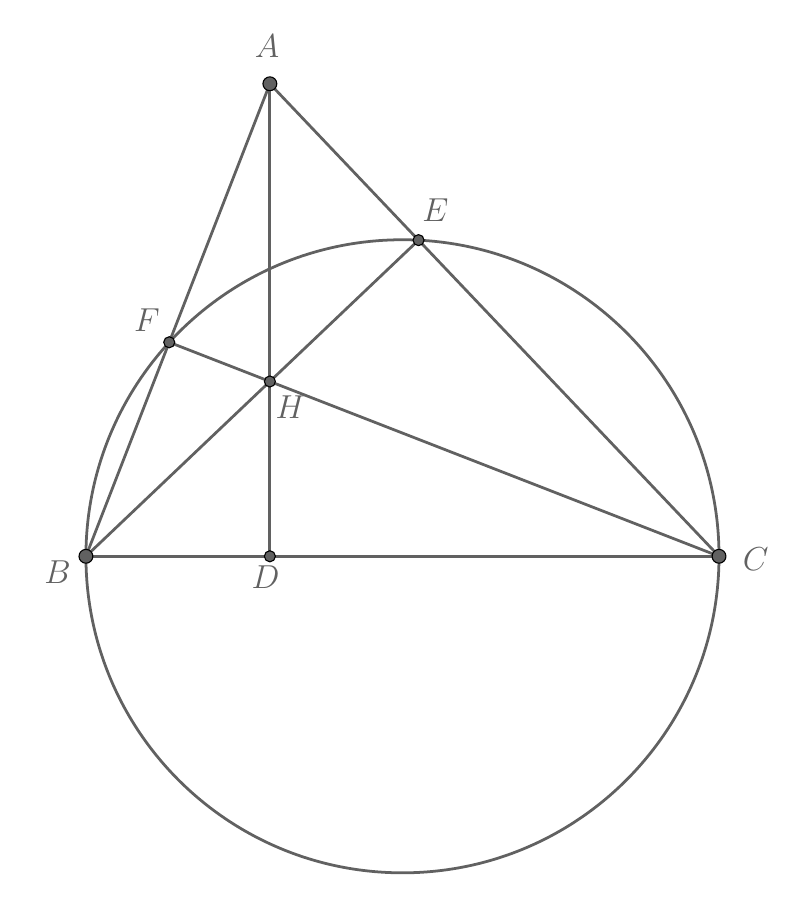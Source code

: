 \definecolor{wrwrwr}{rgb}{0.38,0.38,0.38}
\begin{tikzpicture}[line cap=round,line join=round,>=triangle 45,x=1cm,y=1cm]
\draw [line width=1pt,color=wrwrwr] (-6.704,6.001)-- (-9.04,0);
\draw [line width=1pt,color=wrwrwr] (-9.04,0)-- (-1,0);
\draw [line width=1pt,color=wrwrwr] (-1,0)-- (-6.704,6.001);
\draw [line width=1pt,color=wrwrwr] (-6.704,6.001)-- (-6.704,0);
\draw [line width=1pt,color=wrwrwr] (-9.04,0)-- (-4.816,4.015);
\draw [line width=1pt,color=wrwrwr] (-1,0)-- (-7.982,2.718);
\draw [line width=1pt,color=wrwrwr] (-5.02,0) circle (4.02cm);
\begin{scriptsize}
\draw [fill=wrwrwr] (-6.704,6.001) circle (2.5pt);
\draw[color=wrwrwr] (-6.741,6.476) node {\large $A$};
\draw [fill=wrwrwr] (-9.04,0) circle (2.5pt);
\draw[color=wrwrwr] (-9.402,-0.205) node {\large $B$};
\draw [fill=wrwrwr] (-1,0) circle (2.5pt);
\draw[color=wrwrwr] (-0.533,-0.037) node {\large $C$};
\draw [fill=wrwrwr] (-6.704,0) circle (2pt);
\draw[color=wrwrwr] (-6.76,-0.261) node {\large $D$};
\draw [fill=wrwrwr] (-4.816,4.015) circle (2pt);
\draw[color=wrwrwr] (-4.601,4.392) node {\large $E$};
\draw [fill=wrwrwr] (-7.982,2.718) circle (2pt);
\draw[color=wrwrwr] (-8.267,2.996) node {\large $F$};
\draw [fill=wrwrwr] (-6.704,2.22) circle (2pt);
\draw[color=wrwrwr] (-6.443,1.898) node {\large $H$};
\end{scriptsize}
\end{tikzpicture}
